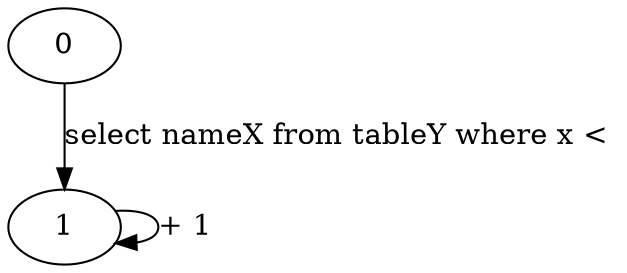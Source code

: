digraph g
{
0;1;
0 -> 1 [label="select nameX from tableY where x < "]
1 -> 1 [label="+ 1 "]
}         